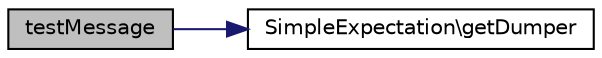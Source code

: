 digraph "testMessage"
{
  edge [fontname="Helvetica",fontsize="10",labelfontname="Helvetica",labelfontsize="10"];
  node [fontname="Helvetica",fontsize="10",shape=record];
  rankdir="LR";
  Node1 [label="testMessage",height=0.2,width=0.4,color="black", fillcolor="grey75", style="filled" fontcolor="black"];
  Node1 -> Node2 [color="midnightblue",fontsize="10",style="solid",fontname="Helvetica"];
  Node2 [label="SimpleExpectation\\getDumper",height=0.2,width=0.4,color="black", fillcolor="white", style="filled",URL="$class_simple_expectation.html#ac13149681313e1f4bf6cf5be570c4414"];
}
